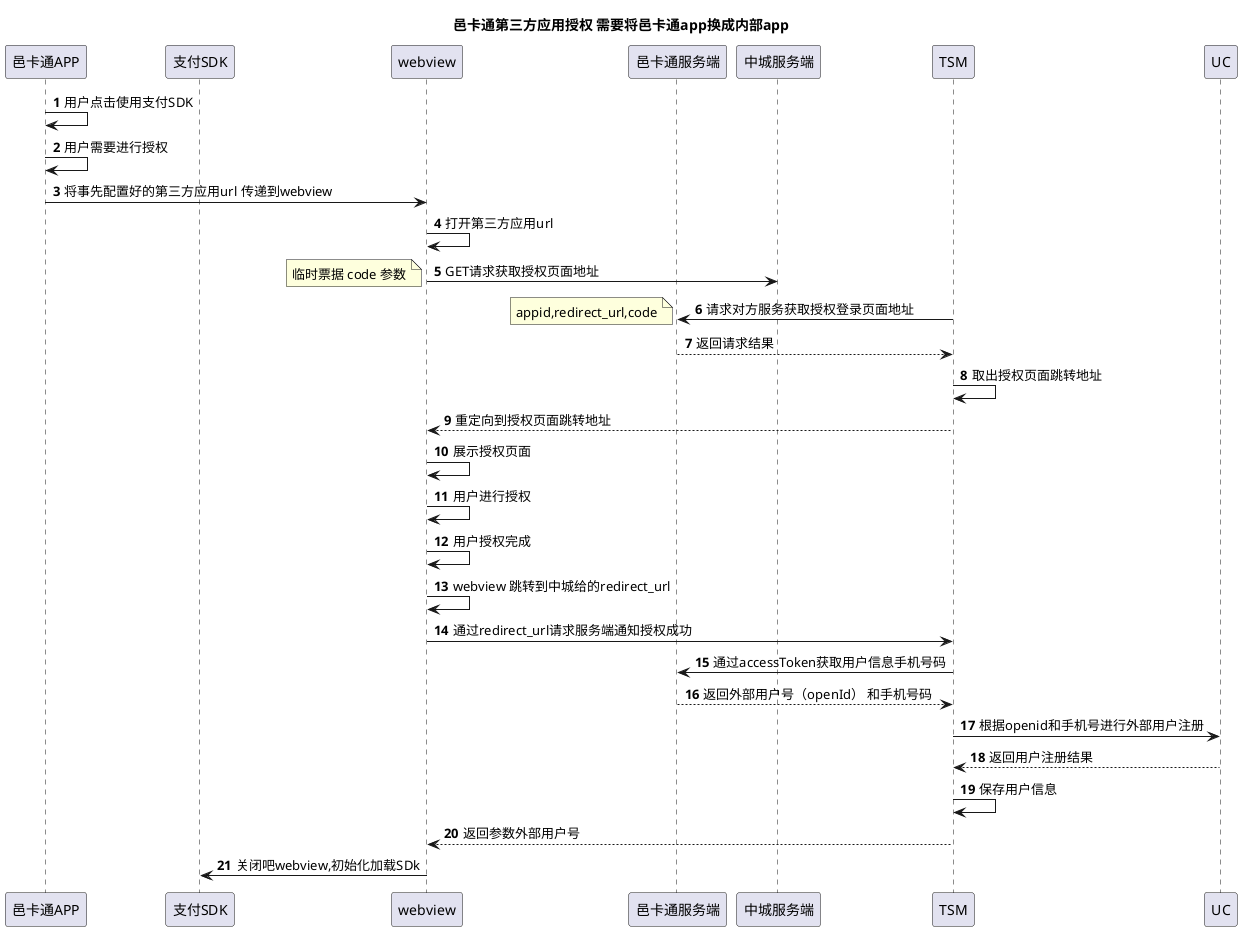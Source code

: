 @startuml
title:邑卡通第三方应用授权 需要将邑卡通app换成内部app
participant  邑卡通APP as 邑卡通APP
participant  支付SDK as 支付SDK
participant  webview as webview
participant  邑卡通服务端 as 邑卡通服务端
autonumber
邑卡通APP->邑卡通APP:用户点击使用支付SDK
邑卡通APP->邑卡通APP:用户需要进行授权
邑卡通APP->webview:将事先配置好的第三方应用url 传递到webview
webview->webview:打开第三方应用url
webview->中城服务端:GET请求获取授权页面地址
note left: 临时票据 code 参数
TSM->邑卡通服务端:请求对方服务获取授权登录页面地址
note left: appid,redirect_url,code
邑卡通服务端-->TSM:返回请求结果
TSM->TSM:取出授权页面跳转地址
TSM-->webview:重定向到授权页面跳转地址
webview->webview:展示授权页面
webview->webview:用户进行授权
webview->webview:用户授权完成
webview->webview:webview 跳转到中城给的redirect_url
webview->TSM:通过redirect_url请求服务端通知授权成功
TSM->邑卡通服务端:通过accessToken获取用户信息手机号码
邑卡通服务端-->TSM:返回外部用户号（openId） 和手机号码
TSM->UC:根据openid和手机号进行外部用户注册
UC-->TSM:返回用户注册结果
TSM->TSM:保存用户信息
TSM-->webview:返回参数外部用户号
webview->支付SDK:关闭吧webview,初始化加载SDk
@enduml